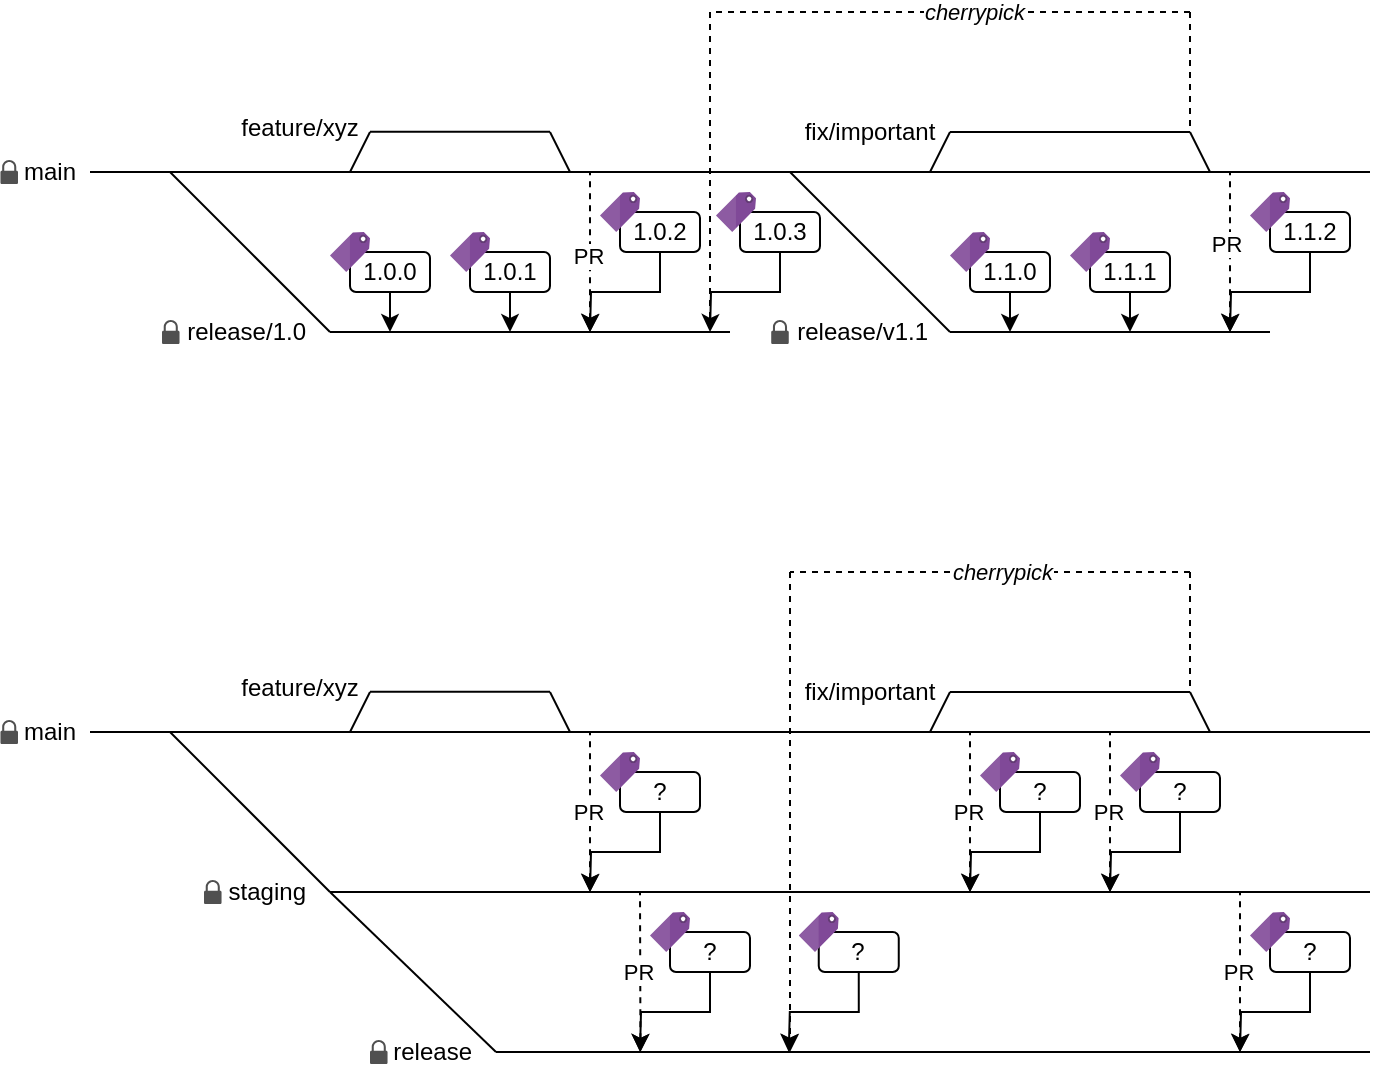 <mxfile version="15.2.7" type="device"><diagram id="uMuDxD5DMnvc-1EqZ9Wu" name="Page-1"><mxGraphModel dx="632" dy="567" grid="1" gridSize="10" guides="1" tooltips="1" connect="1" arrows="1" fold="1" page="1" pageScale="1" pageWidth="850" pageHeight="1100" math="0" shadow="0"><root><mxCell id="0"/><mxCell id="1" parent="0"/><mxCell id="jTwdW5Tq-EGUHv7Ei33s-1" value="" style="endArrow=none;html=1;" parent="1" edge="1"><mxGeometry width="50" height="50" relative="1" as="geometry"><mxPoint x="160" y="440" as="sourcePoint"/><mxPoint x="800" y="440" as="targetPoint"/></mxGeometry></mxCell><mxCell id="jTwdW5Tq-EGUHv7Ei33s-2" value="main" style="text;html=1;strokeColor=none;fillColor=none;align=center;verticalAlign=middle;whiteSpace=wrap;rounded=0;" parent="1" vertex="1"><mxGeometry x="120" y="430" width="40" height="20" as="geometry"/></mxCell><mxCell id="jTwdW5Tq-EGUHv7Ei33s-3" value="" style="endArrow=none;html=1;" parent="1" edge="1"><mxGeometry width="50" height="50" relative="1" as="geometry"><mxPoint x="200" y="440" as="sourcePoint"/><mxPoint x="280" y="520" as="targetPoint"/></mxGeometry></mxCell><mxCell id="jTwdW5Tq-EGUHv7Ei33s-4" value="" style="endArrow=none;html=1;" parent="1" edge="1"><mxGeometry width="50" height="50" relative="1" as="geometry"><mxPoint x="280" y="520" as="sourcePoint"/><mxPoint x="480" y="520" as="targetPoint"/></mxGeometry></mxCell><mxCell id="jTwdW5Tq-EGUHv7Ei33s-5" value="release/1.0" style="text;html=1;strokeColor=none;fillColor=none;align=right;verticalAlign=middle;whiteSpace=wrap;rounded=0;" parent="1" vertex="1"><mxGeometry x="230" y="510" width="40" height="20" as="geometry"/></mxCell><mxCell id="jTwdW5Tq-EGUHv7Ei33s-6" value="" style="endArrow=none;html=1;" parent="1" edge="1"><mxGeometry width="50" height="50" relative="1" as="geometry"><mxPoint x="510" y="440" as="sourcePoint"/><mxPoint x="590" y="520" as="targetPoint"/></mxGeometry></mxCell><mxCell id="jTwdW5Tq-EGUHv7Ei33s-7" value="" style="endArrow=none;html=1;" parent="1" edge="1"><mxGeometry width="50" height="50" relative="1" as="geometry"><mxPoint x="590" y="520" as="sourcePoint"/><mxPoint x="750" y="520" as="targetPoint"/></mxGeometry></mxCell><mxCell id="jTwdW5Tq-EGUHv7Ei33s-8" value="release/v1.1" style="text;html=1;strokeColor=none;fillColor=none;align=right;verticalAlign=middle;whiteSpace=wrap;rounded=0;" parent="1" vertex="1"><mxGeometry x="541.23" y="510" width="40" height="20" as="geometry"/></mxCell><mxCell id="jTwdW5Tq-EGUHv7Ei33s-18" style="edgeStyle=orthogonalEdgeStyle;rounded=0;orthogonalLoop=1;jettySize=auto;html=1;exitX=0.5;exitY=1;exitDx=0;exitDy=0;" parent="1" source="jTwdW5Tq-EGUHv7Ei33s-15" edge="1"><mxGeometry relative="1" as="geometry"><mxPoint x="310" y="520" as="targetPoint"/></mxGeometry></mxCell><mxCell id="jTwdW5Tq-EGUHv7Ei33s-15" value="1.0.0" style="rounded=1;whiteSpace=wrap;html=1;" parent="1" vertex="1"><mxGeometry x="290" y="480" width="40" height="20" as="geometry"/></mxCell><mxCell id="jTwdW5Tq-EGUHv7Ei33s-19" style="edgeStyle=orthogonalEdgeStyle;rounded=0;orthogonalLoop=1;jettySize=auto;html=1;exitX=0.5;exitY=1;exitDx=0;exitDy=0;" parent="1" source="jTwdW5Tq-EGUHv7Ei33s-16" edge="1"><mxGeometry relative="1" as="geometry"><mxPoint x="370" y="520" as="targetPoint"/></mxGeometry></mxCell><mxCell id="jTwdW5Tq-EGUHv7Ei33s-16" value="1.0.1" style="rounded=1;whiteSpace=wrap;html=1;" parent="1" vertex="1"><mxGeometry x="350" y="480" width="40" height="20" as="geometry"/></mxCell><mxCell id="jTwdW5Tq-EGUHv7Ei33s-46" style="edgeStyle=orthogonalEdgeStyle;rounded=0;orthogonalLoop=1;jettySize=auto;html=1;exitX=0.5;exitY=1;exitDx=0;exitDy=0;startArrow=none;startFill=0;endArrow=classic;endFill=1;strokeWidth=1;" parent="1" source="jTwdW5Tq-EGUHv7Ei33s-17" edge="1"><mxGeometry relative="1" as="geometry"><mxPoint x="410" y="520" as="targetPoint"/></mxGeometry></mxCell><mxCell id="jTwdW5Tq-EGUHv7Ei33s-17" value="1.0.2" style="rounded=1;whiteSpace=wrap;html=1;" parent="1" vertex="1"><mxGeometry x="425" y="460" width="40" height="20" as="geometry"/></mxCell><mxCell id="jTwdW5Tq-EGUHv7Ei33s-24" style="edgeStyle=orthogonalEdgeStyle;rounded=0;orthogonalLoop=1;jettySize=auto;html=1;exitX=0.5;exitY=1;exitDx=0;exitDy=0;" parent="1" source="jTwdW5Tq-EGUHv7Ei33s-21" edge="1"><mxGeometry relative="1" as="geometry"><mxPoint x="620" y="520" as="targetPoint"/></mxGeometry></mxCell><mxCell id="jTwdW5Tq-EGUHv7Ei33s-21" value="1.1.0" style="rounded=1;whiteSpace=wrap;html=1;" parent="1" vertex="1"><mxGeometry x="600" y="480" width="40" height="20" as="geometry"/></mxCell><mxCell id="jTwdW5Tq-EGUHv7Ei33s-25" style="edgeStyle=orthogonalEdgeStyle;rounded=0;orthogonalLoop=1;jettySize=auto;html=1;exitX=0.5;exitY=1;exitDx=0;exitDy=0;" parent="1" source="jTwdW5Tq-EGUHv7Ei33s-22" edge="1"><mxGeometry relative="1" as="geometry"><mxPoint x="680" y="520" as="targetPoint"/></mxGeometry></mxCell><mxCell id="jTwdW5Tq-EGUHv7Ei33s-22" value="1.1.1" style="rounded=1;whiteSpace=wrap;html=1;" parent="1" vertex="1"><mxGeometry x="660" y="480" width="40" height="20" as="geometry"/></mxCell><mxCell id="jTwdW5Tq-EGUHv7Ei33s-49" style="edgeStyle=orthogonalEdgeStyle;rounded=0;orthogonalLoop=1;jettySize=auto;html=1;exitX=0.5;exitY=1;exitDx=0;exitDy=0;startArrow=none;startFill=0;endArrow=classic;endFill=1;strokeWidth=1;" parent="1" source="jTwdW5Tq-EGUHv7Ei33s-23" edge="1"><mxGeometry relative="1" as="geometry"><mxPoint x="730" y="520" as="targetPoint"/></mxGeometry></mxCell><mxCell id="jTwdW5Tq-EGUHv7Ei33s-23" value="1.1.2" style="rounded=1;whiteSpace=wrap;html=1;" parent="1" vertex="1"><mxGeometry x="750" y="460" width="40" height="20" as="geometry"/></mxCell><mxCell id="jTwdW5Tq-EGUHv7Ei33s-28" value="" style="endArrow=none;html=1;strokeWidth=1;" parent="1" edge="1"><mxGeometry width="50" height="50" relative="1" as="geometry"><mxPoint x="290" y="440" as="sourcePoint"/><mxPoint x="300" y="420" as="targetPoint"/></mxGeometry></mxCell><mxCell id="jTwdW5Tq-EGUHv7Ei33s-29" value="" style="endArrow=none;html=1;strokeWidth=1;" parent="1" edge="1"><mxGeometry width="50" height="50" relative="1" as="geometry"><mxPoint x="300" y="419.9" as="sourcePoint"/><mxPoint x="390" y="419.9" as="targetPoint"/></mxGeometry></mxCell><mxCell id="jTwdW5Tq-EGUHv7Ei33s-30" value="feature/xyz" style="text;html=1;strokeColor=none;fillColor=none;align=center;verticalAlign=middle;whiteSpace=wrap;rounded=0;" parent="1" vertex="1"><mxGeometry x="245.23" y="408" width="40" height="20" as="geometry"/></mxCell><mxCell id="jTwdW5Tq-EGUHv7Ei33s-31" value="" style="endArrow=none;html=1;strokeWidth=1;" parent="1" edge="1"><mxGeometry width="50" height="50" relative="1" as="geometry"><mxPoint x="400" y="440" as="sourcePoint"/><mxPoint x="390" y="420" as="targetPoint"/></mxGeometry></mxCell><mxCell id="jTwdW5Tq-EGUHv7Ei33s-33" value="" style="endArrow=none;dashed=1;html=1;strokeWidth=1;startArrow=classic;startFill=1;" parent="1" edge="1"><mxGeometry width="50" height="50" relative="1" as="geometry"><mxPoint x="410" y="520" as="sourcePoint"/><mxPoint x="410" y="440" as="targetPoint"/></mxGeometry></mxCell><mxCell id="jTwdW5Tq-EGUHv7Ei33s-34" value="PR" style="edgeLabel;html=1;align=center;verticalAlign=middle;resizable=0;points=[];" parent="jTwdW5Tq-EGUHv7Ei33s-33" vertex="1" connectable="0"><mxGeometry x="-0.045" y="1" relative="1" as="geometry"><mxPoint as="offset"/></mxGeometry></mxCell><mxCell id="jTwdW5Tq-EGUHv7Ei33s-35" value="" style="endArrow=none;html=1;strokeWidth=1;" parent="1" edge="1"><mxGeometry width="50" height="50" relative="1" as="geometry"><mxPoint x="580" y="440" as="sourcePoint"/><mxPoint x="590" y="420" as="targetPoint"/></mxGeometry></mxCell><mxCell id="jTwdW5Tq-EGUHv7Ei33s-36" value="fix/important" style="text;html=1;strokeColor=none;fillColor=none;align=center;verticalAlign=middle;whiteSpace=wrap;rounded=0;" parent="1" vertex="1"><mxGeometry x="530" y="410" width="40" height="20" as="geometry"/></mxCell><mxCell id="jTwdW5Tq-EGUHv7Ei33s-37" value="" style="endArrow=none;html=1;strokeWidth=1;" parent="1" edge="1"><mxGeometry width="50" height="50" relative="1" as="geometry"><mxPoint x="590" y="420" as="sourcePoint"/><mxPoint x="710" y="420" as="targetPoint"/></mxGeometry></mxCell><mxCell id="jTwdW5Tq-EGUHv7Ei33s-38" value="" style="endArrow=none;html=1;strokeWidth=1;" parent="1" edge="1"><mxGeometry width="50" height="50" relative="1" as="geometry"><mxPoint x="720" y="440" as="sourcePoint"/><mxPoint x="710" y="420" as="targetPoint"/></mxGeometry></mxCell><mxCell id="jTwdW5Tq-EGUHv7Ei33s-39" value="" style="endArrow=none;dashed=1;html=1;strokeWidth=1;startArrow=classic;startFill=1;" parent="1" edge="1"><mxGeometry width="50" height="50" relative="1" as="geometry"><mxPoint x="730" y="520" as="sourcePoint"/><mxPoint x="730" y="440" as="targetPoint"/></mxGeometry></mxCell><mxCell id="jTwdW5Tq-EGUHv7Ei33s-45" value="PR" style="edgeLabel;html=1;align=center;verticalAlign=middle;resizable=0;points=[];" parent="jTwdW5Tq-EGUHv7Ei33s-39" vertex="1" connectable="0"><mxGeometry x="0.095" y="2" relative="1" as="geometry"><mxPoint as="offset"/></mxGeometry></mxCell><mxCell id="jTwdW5Tq-EGUHv7Ei33s-40" value="" style="endArrow=none;dashed=1;html=1;strokeWidth=1;" parent="1" edge="1"><mxGeometry width="50" height="50" relative="1" as="geometry"><mxPoint x="710" y="360" as="sourcePoint"/><mxPoint x="710" y="420" as="targetPoint"/></mxGeometry></mxCell><mxCell id="jTwdW5Tq-EGUHv7Ei33s-42" value="" style="endArrow=none;dashed=1;html=1;strokeWidth=1;" parent="1" edge="1"><mxGeometry width="50" height="50" relative="1" as="geometry"><mxPoint x="710" y="360" as="sourcePoint"/><mxPoint x="470" y="360" as="targetPoint"/></mxGeometry></mxCell><mxCell id="jTwdW5Tq-EGUHv7Ei33s-43" value="cherrypick" style="edgeLabel;html=1;align=center;verticalAlign=middle;resizable=0;points=[];fontStyle=2" parent="jTwdW5Tq-EGUHv7Ei33s-42" vertex="1" connectable="0"><mxGeometry x="-0.287" relative="1" as="geometry"><mxPoint x="-22.4" as="offset"/></mxGeometry></mxCell><mxCell id="jTwdW5Tq-EGUHv7Ei33s-44" value="" style="endArrow=none;dashed=1;html=1;strokeWidth=1;" parent="1" edge="1"><mxGeometry width="50" height="50" relative="1" as="geometry"><mxPoint x="470" y="360" as="sourcePoint"/><mxPoint x="470" y="520" as="targetPoint"/></mxGeometry></mxCell><mxCell id="jTwdW5Tq-EGUHv7Ei33s-48" style="edgeStyle=orthogonalEdgeStyle;rounded=0;orthogonalLoop=1;jettySize=auto;html=1;exitX=0.5;exitY=1;exitDx=0;exitDy=0;startArrow=none;startFill=0;endArrow=classic;endFill=1;strokeWidth=1;" parent="1" source="jTwdW5Tq-EGUHv7Ei33s-47" edge="1"><mxGeometry relative="1" as="geometry"><mxPoint x="470" y="520" as="targetPoint"/></mxGeometry></mxCell><mxCell id="jTwdW5Tq-EGUHv7Ei33s-47" value="1.0.3" style="rounded=1;whiteSpace=wrap;html=1;" parent="1" vertex="1"><mxGeometry x="485" y="460" width="40" height="20" as="geometry"/></mxCell><mxCell id="jTwdW5Tq-EGUHv7Ei33s-50" value="" style="pointerEvents=1;shadow=0;dashed=0;html=1;strokeColor=none;fillColor=#505050;labelPosition=center;verticalLabelPosition=bottom;verticalAlign=top;outlineConnect=0;align=center;shape=mxgraph.office.security.lock_protected;" parent="1" vertex="1"><mxGeometry x="196.0" y="514" width="8.77" height="12" as="geometry"/></mxCell><mxCell id="jTwdW5Tq-EGUHv7Ei33s-51" value="" style="pointerEvents=1;shadow=0;dashed=0;html=1;strokeColor=none;fillColor=#505050;labelPosition=center;verticalLabelPosition=bottom;verticalAlign=top;outlineConnect=0;align=center;shape=mxgraph.office.security.lock_protected;" parent="1" vertex="1"><mxGeometry x="500.61" y="514" width="8.77" height="12" as="geometry"/></mxCell><mxCell id="jTwdW5Tq-EGUHv7Ei33s-52" value="" style="pointerEvents=1;shadow=0;dashed=0;html=1;strokeColor=none;fillColor=#505050;labelPosition=center;verticalLabelPosition=bottom;verticalAlign=top;outlineConnect=0;align=center;shape=mxgraph.office.security.lock_protected;" parent="1" vertex="1"><mxGeometry x="115.23" y="434" width="8.77" height="12" as="geometry"/></mxCell><mxCell id="jTwdW5Tq-EGUHv7Ei33s-56" value="" style="aspect=fixed;html=1;points=[];align=center;image;fontSize=12;image=img/lib/mscae/Tag.svg;" parent="1" vertex="1"><mxGeometry x="340" y="470" width="20" height="20" as="geometry"/></mxCell><mxCell id="jTwdW5Tq-EGUHv7Ei33s-57" value="" style="aspect=fixed;html=1;points=[];align=center;image;fontSize=12;image=img/lib/mscae/Tag.svg;" parent="1" vertex="1"><mxGeometry x="280" y="470" width="20" height="20" as="geometry"/></mxCell><mxCell id="jTwdW5Tq-EGUHv7Ei33s-58" value="" style="aspect=fixed;html=1;points=[];align=center;image;fontSize=12;image=img/lib/mscae/Tag.svg;" parent="1" vertex="1"><mxGeometry x="415" y="450" width="20" height="20" as="geometry"/></mxCell><mxCell id="jTwdW5Tq-EGUHv7Ei33s-59" value="" style="aspect=fixed;html=1;points=[];align=center;image;fontSize=12;image=img/lib/mscae/Tag.svg;" parent="1" vertex="1"><mxGeometry x="473" y="450" width="20" height="20" as="geometry"/></mxCell><mxCell id="jTwdW5Tq-EGUHv7Ei33s-62" value="" style="aspect=fixed;html=1;points=[];align=center;image;fontSize=12;image=img/lib/mscae/Tag.svg;" parent="1" vertex="1"><mxGeometry x="590" y="470" width="20" height="20" as="geometry"/></mxCell><mxCell id="jTwdW5Tq-EGUHv7Ei33s-63" value="" style="aspect=fixed;html=1;points=[];align=center;image;fontSize=12;image=img/lib/mscae/Tag.svg;" parent="1" vertex="1"><mxGeometry x="650" y="470" width="20" height="20" as="geometry"/></mxCell><mxCell id="jTwdW5Tq-EGUHv7Ei33s-64" value="" style="aspect=fixed;html=1;points=[];align=center;image;fontSize=12;image=img/lib/mscae/Tag.svg;" parent="1" vertex="1"><mxGeometry x="740" y="450" width="20" height="20" as="geometry"/></mxCell><mxCell id="2" value="" style="endArrow=none;html=1;" parent="1" edge="1"><mxGeometry width="50" height="50" relative="1" as="geometry"><mxPoint x="160.0" y="720.0" as="sourcePoint"/><mxPoint x="800" y="720.0" as="targetPoint"/></mxGeometry></mxCell><mxCell id="3" value="main" style="text;html=1;strokeColor=none;fillColor=none;align=center;verticalAlign=middle;whiteSpace=wrap;rounded=0;" parent="1" vertex="1"><mxGeometry x="120" y="710" width="40" height="20" as="geometry"/></mxCell><mxCell id="4" value="" style="endArrow=none;html=1;" parent="1" edge="1"><mxGeometry width="50" height="50" relative="1" as="geometry"><mxPoint x="200.0" y="720.0" as="sourcePoint"/><mxPoint x="280" y="800" as="targetPoint"/></mxGeometry></mxCell><mxCell id="5" value="" style="endArrow=none;html=1;" parent="1" edge="1"><mxGeometry width="50" height="50" relative="1" as="geometry"><mxPoint x="280" y="800" as="sourcePoint"/><mxPoint x="800" y="800" as="targetPoint"/></mxGeometry></mxCell><mxCell id="6" value="staging" style="text;html=1;strokeColor=none;fillColor=none;align=right;verticalAlign=middle;whiteSpace=wrap;rounded=0;" parent="1" vertex="1"><mxGeometry x="230" y="790" width="40" height="20" as="geometry"/></mxCell><mxCell id="24" value="" style="endArrow=none;html=1;strokeWidth=1;" parent="1" edge="1"><mxGeometry width="50" height="50" relative="1" as="geometry"><mxPoint x="290.0" y="720.0" as="sourcePoint"/><mxPoint x="300.0" y="700.0" as="targetPoint"/></mxGeometry></mxCell><mxCell id="25" value="" style="endArrow=none;html=1;strokeWidth=1;" parent="1" edge="1"><mxGeometry width="50" height="50" relative="1" as="geometry"><mxPoint x="300.0" y="699.9" as="sourcePoint"/><mxPoint x="390.0" y="699.9" as="targetPoint"/></mxGeometry></mxCell><mxCell id="26" value="feature/xyz" style="text;html=1;strokeColor=none;fillColor=none;align=center;verticalAlign=middle;whiteSpace=wrap;rounded=0;" parent="1" vertex="1"><mxGeometry x="245.23" y="688" width="40" height="20" as="geometry"/></mxCell><mxCell id="27" value="" style="endArrow=none;html=1;strokeWidth=1;" parent="1" edge="1"><mxGeometry width="50" height="50" relative="1" as="geometry"><mxPoint x="400.0" y="720.0" as="sourcePoint"/><mxPoint x="390.0" y="700.0" as="targetPoint"/></mxGeometry></mxCell><mxCell id="28" value="" style="endArrow=none;dashed=1;html=1;strokeWidth=1;startArrow=classic;startFill=1;" parent="1" edge="1"><mxGeometry width="50" height="50" relative="1" as="geometry"><mxPoint x="410" y="800" as="sourcePoint"/><mxPoint x="410.0" y="720.0" as="targetPoint"/></mxGeometry></mxCell><mxCell id="29" value="PR" style="edgeLabel;html=1;align=center;verticalAlign=middle;resizable=0;points=[];" parent="28" vertex="1" connectable="0"><mxGeometry x="-0.045" y="1" relative="1" as="geometry"><mxPoint y="-2" as="offset"/></mxGeometry></mxCell><mxCell id="30" value="" style="endArrow=none;html=1;strokeWidth=1;" parent="1" edge="1"><mxGeometry width="50" height="50" relative="1" as="geometry"><mxPoint x="580" y="720.0" as="sourcePoint"/><mxPoint x="590" y="700.0" as="targetPoint"/></mxGeometry></mxCell><mxCell id="31" value="fix/important" style="text;html=1;strokeColor=none;fillColor=none;align=center;verticalAlign=middle;whiteSpace=wrap;rounded=0;" parent="1" vertex="1"><mxGeometry x="530" y="690" width="40" height="20" as="geometry"/></mxCell><mxCell id="32" value="" style="endArrow=none;html=1;strokeWidth=1;" parent="1" edge="1"><mxGeometry width="50" height="50" relative="1" as="geometry"><mxPoint x="590" y="700.0" as="sourcePoint"/><mxPoint x="710" y="700.0" as="targetPoint"/></mxGeometry></mxCell><mxCell id="33" value="" style="endArrow=none;html=1;strokeWidth=1;" parent="1" edge="1"><mxGeometry width="50" height="50" relative="1" as="geometry"><mxPoint x="720" y="720.0" as="sourcePoint"/><mxPoint x="710" y="700.0" as="targetPoint"/></mxGeometry></mxCell><mxCell id="36" value="" style="endArrow=none;dashed=1;html=1;strokeWidth=1;" parent="1" edge="1"><mxGeometry width="50" height="50" relative="1" as="geometry"><mxPoint x="710" y="640.0" as="sourcePoint"/><mxPoint x="710" y="700.0" as="targetPoint"/></mxGeometry></mxCell><mxCell id="37" value="" style="endArrow=none;dashed=1;html=1;strokeWidth=1;" parent="1" edge="1"><mxGeometry width="50" height="50" relative="1" as="geometry"><mxPoint x="710" y="640.0" as="sourcePoint"/><mxPoint x="510" y="640" as="targetPoint"/></mxGeometry></mxCell><mxCell id="38" value="cherrypick" style="edgeLabel;html=1;align=center;verticalAlign=middle;resizable=0;points=[];fontStyle=2" parent="37" vertex="1" connectable="0"><mxGeometry x="-0.287" relative="1" as="geometry"><mxPoint x="-22.4" as="offset"/></mxGeometry></mxCell><mxCell id="39" value="" style="endArrow=classic;dashed=1;html=1;strokeWidth=1;endFill=1;" parent="1" edge="1"><mxGeometry width="50" height="50" relative="1" as="geometry"><mxPoint x="510" y="640" as="sourcePoint"/><mxPoint x="510" y="880" as="targetPoint"/></mxGeometry></mxCell><mxCell id="42" value="" style="pointerEvents=1;shadow=0;dashed=0;html=1;strokeColor=none;fillColor=#505050;labelPosition=center;verticalLabelPosition=bottom;verticalAlign=top;outlineConnect=0;align=center;shape=mxgraph.office.security.lock_protected;" parent="1" vertex="1"><mxGeometry x="217.0" y="794" width="8.77" height="12" as="geometry"/></mxCell><mxCell id="44" value="" style="pointerEvents=1;shadow=0;dashed=0;html=1;strokeColor=none;fillColor=#505050;labelPosition=center;verticalLabelPosition=bottom;verticalAlign=top;outlineConnect=0;align=center;shape=mxgraph.office.security.lock_protected;" parent="1" vertex="1"><mxGeometry x="115.23" y="714" width="8.77" height="12" as="geometry"/></mxCell><mxCell id="54" value="" style="endArrow=none;html=1;" parent="1" edge="1"><mxGeometry width="50" height="50" relative="1" as="geometry"><mxPoint x="280" y="800" as="sourcePoint"/><mxPoint x="363" y="880" as="targetPoint"/></mxGeometry></mxCell><mxCell id="55" value="" style="endArrow=none;html=1;" parent="1" edge="1"><mxGeometry width="50" height="50" relative="1" as="geometry"><mxPoint x="363" y="880" as="sourcePoint"/><mxPoint x="800" y="880" as="targetPoint"/></mxGeometry></mxCell><mxCell id="56" value="release" style="text;html=1;strokeColor=none;fillColor=none;align=right;verticalAlign=middle;whiteSpace=wrap;rounded=0;" parent="1" vertex="1"><mxGeometry x="313" y="870" width="40" height="20" as="geometry"/></mxCell><mxCell id="57" value="" style="pointerEvents=1;shadow=0;dashed=0;html=1;strokeColor=none;fillColor=#505050;labelPosition=center;verticalLabelPosition=bottom;verticalAlign=top;outlineConnect=0;align=center;shape=mxgraph.office.security.lock_protected;" parent="1" vertex="1"><mxGeometry x="300.0" y="874" width="8.77" height="12" as="geometry"/></mxCell><mxCell id="58" value="" style="endArrow=none;dashed=1;html=1;strokeWidth=1;startArrow=classic;startFill=1;" parent="1" edge="1"><mxGeometry width="50" height="50" relative="1" as="geometry"><mxPoint x="435.24" y="880" as="sourcePoint"/><mxPoint x="435.0" y="800.0" as="targetPoint"/></mxGeometry></mxCell><mxCell id="59" value="PR" style="edgeLabel;html=1;align=center;verticalAlign=middle;resizable=0;points=[];" parent="58" vertex="1" connectable="0"><mxGeometry x="-0.045" y="1" relative="1" as="geometry"><mxPoint y="-2" as="offset"/></mxGeometry></mxCell><mxCell id="65" value="" style="endArrow=none;dashed=1;html=1;strokeWidth=1;startArrow=classic;startFill=1;" parent="1" edge="1"><mxGeometry width="50" height="50" relative="1" as="geometry"><mxPoint x="600" y="800" as="sourcePoint"/><mxPoint x="600.0" y="720.0" as="targetPoint"/></mxGeometry></mxCell><mxCell id="66" value="PR" style="edgeLabel;html=1;align=center;verticalAlign=middle;resizable=0;points=[];" parent="65" vertex="1" connectable="0"><mxGeometry x="-0.045" y="1" relative="1" as="geometry"><mxPoint y="-2" as="offset"/></mxGeometry></mxCell><mxCell id="67" value="" style="endArrow=none;dashed=1;html=1;strokeWidth=1;startArrow=classic;startFill=1;" parent="1" edge="1"><mxGeometry width="50" height="50" relative="1" as="geometry"><mxPoint x="735" y="880" as="sourcePoint"/><mxPoint x="735.0" y="800.0" as="targetPoint"/></mxGeometry></mxCell><mxCell id="68" value="PR" style="edgeLabel;html=1;align=center;verticalAlign=middle;resizable=0;points=[];" parent="67" vertex="1" connectable="0"><mxGeometry x="-0.045" y="1" relative="1" as="geometry"><mxPoint y="-2" as="offset"/></mxGeometry></mxCell><mxCell id="69" value="" style="endArrow=none;dashed=1;html=1;strokeWidth=1;startArrow=classic;startFill=1;" parent="1" edge="1"><mxGeometry width="50" height="50" relative="1" as="geometry"><mxPoint x="670" y="800" as="sourcePoint"/><mxPoint x="670.0" y="720.0" as="targetPoint"/></mxGeometry></mxCell><mxCell id="70" value="PR" style="edgeLabel;html=1;align=center;verticalAlign=middle;resizable=0;points=[];" parent="69" vertex="1" connectable="0"><mxGeometry x="-0.045" y="1" relative="1" as="geometry"><mxPoint y="-2" as="offset"/></mxGeometry></mxCell><mxCell id="71" style="edgeStyle=orthogonalEdgeStyle;rounded=0;orthogonalLoop=1;jettySize=auto;html=1;exitX=0.5;exitY=1;exitDx=0;exitDy=0;startArrow=none;startFill=0;endArrow=classic;endFill=1;strokeWidth=1;" parent="1" source="72" edge="1"><mxGeometry relative="1" as="geometry"><mxPoint x="410.0" y="800" as="targetPoint"/></mxGeometry></mxCell><mxCell id="72" value="?" style="rounded=1;whiteSpace=wrap;html=1;" parent="1" vertex="1"><mxGeometry x="425" y="740" width="40" height="20" as="geometry"/></mxCell><mxCell id="73" value="" style="aspect=fixed;html=1;points=[];align=center;image;fontSize=12;image=img/lib/mscae/Tag.svg;" parent="1" vertex="1"><mxGeometry x="415" y="730" width="20" height="20" as="geometry"/></mxCell><mxCell id="74" style="edgeStyle=orthogonalEdgeStyle;rounded=0;orthogonalLoop=1;jettySize=auto;html=1;exitX=0.5;exitY=1;exitDx=0;exitDy=0;startArrow=none;startFill=0;endArrow=classic;endFill=1;strokeWidth=1;" parent="1" source="75" edge="1"><mxGeometry relative="1" as="geometry"><mxPoint x="435.0" y="880" as="targetPoint"/></mxGeometry></mxCell><mxCell id="75" value="?" style="rounded=1;whiteSpace=wrap;html=1;" parent="1" vertex="1"><mxGeometry x="450" y="820" width="40" height="20" as="geometry"/></mxCell><mxCell id="76" value="" style="aspect=fixed;html=1;points=[];align=center;image;fontSize=12;image=img/lib/mscae/Tag.svg;" parent="1" vertex="1"><mxGeometry x="440" y="810" width="20" height="20" as="geometry"/></mxCell><mxCell id="77" style="edgeStyle=orthogonalEdgeStyle;rounded=0;orthogonalLoop=1;jettySize=auto;html=1;exitX=0.5;exitY=1;exitDx=0;exitDy=0;startArrow=none;startFill=0;endArrow=classic;endFill=1;strokeWidth=1;" parent="1" source="78" edge="1"><mxGeometry relative="1" as="geometry"><mxPoint x="509.38" y="880" as="targetPoint"/></mxGeometry></mxCell><mxCell id="78" value="?" style="rounded=1;whiteSpace=wrap;html=1;" parent="1" vertex="1"><mxGeometry x="524.38" y="820" width="40" height="20" as="geometry"/></mxCell><mxCell id="79" value="" style="aspect=fixed;html=1;points=[];align=center;image;fontSize=12;image=img/lib/mscae/Tag.svg;" parent="1" vertex="1"><mxGeometry x="514.38" y="810" width="20" height="20" as="geometry"/></mxCell><mxCell id="80" style="edgeStyle=orthogonalEdgeStyle;rounded=0;orthogonalLoop=1;jettySize=auto;html=1;exitX=0.5;exitY=1;exitDx=0;exitDy=0;startArrow=none;startFill=0;endArrow=classic;endFill=1;strokeWidth=1;" parent="1" source="81" edge="1"><mxGeometry relative="1" as="geometry"><mxPoint x="600.0" y="800" as="targetPoint"/></mxGeometry></mxCell><mxCell id="81" value="?" style="rounded=1;whiteSpace=wrap;html=1;" parent="1" vertex="1"><mxGeometry x="615" y="740" width="40" height="20" as="geometry"/></mxCell><mxCell id="82" value="" style="aspect=fixed;html=1;points=[];align=center;image;fontSize=12;image=img/lib/mscae/Tag.svg;" parent="1" vertex="1"><mxGeometry x="605" y="730" width="20" height="20" as="geometry"/></mxCell><mxCell id="83" style="edgeStyle=orthogonalEdgeStyle;rounded=0;orthogonalLoop=1;jettySize=auto;html=1;exitX=0.5;exitY=1;exitDx=0;exitDy=0;startArrow=none;startFill=0;endArrow=classic;endFill=1;strokeWidth=1;" parent="1" source="84" edge="1"><mxGeometry relative="1" as="geometry"><mxPoint x="670.0" y="800" as="targetPoint"/></mxGeometry></mxCell><mxCell id="84" value="?" style="rounded=1;whiteSpace=wrap;html=1;" parent="1" vertex="1"><mxGeometry x="685" y="740" width="40" height="20" as="geometry"/></mxCell><mxCell id="85" value="" style="aspect=fixed;html=1;points=[];align=center;image;fontSize=12;image=img/lib/mscae/Tag.svg;" parent="1" vertex="1"><mxGeometry x="675" y="730" width="20" height="20" as="geometry"/></mxCell><mxCell id="86" style="edgeStyle=orthogonalEdgeStyle;rounded=0;orthogonalLoop=1;jettySize=auto;html=1;exitX=0.5;exitY=1;exitDx=0;exitDy=0;startArrow=none;startFill=0;endArrow=classic;endFill=1;strokeWidth=1;" parent="1" source="87" edge="1"><mxGeometry relative="1" as="geometry"><mxPoint x="735.0" y="880" as="targetPoint"/></mxGeometry></mxCell><mxCell id="87" value="?" style="rounded=1;whiteSpace=wrap;html=1;" parent="1" vertex="1"><mxGeometry x="750" y="820" width="40" height="20" as="geometry"/></mxCell><mxCell id="88" value="" style="aspect=fixed;html=1;points=[];align=center;image;fontSize=12;image=img/lib/mscae/Tag.svg;" parent="1" vertex="1"><mxGeometry x="740" y="810" width="20" height="20" as="geometry"/></mxCell></root></mxGraphModel></diagram></mxfile>